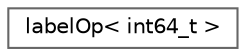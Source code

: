 digraph "Graphical Class Hierarchy"
{
 // LATEX_PDF_SIZE
  bgcolor="transparent";
  edge [fontname=Helvetica,fontsize=10,labelfontname=Helvetica,labelfontsize=10];
  node [fontname=Helvetica,fontsize=10,shape=box,height=0.2,width=0.4];
  rankdir="LR";
  Node0 [id="Node000000",label="labelOp\< int64_t \>",height=0.2,width=0.4,color="grey40", fillcolor="white", style="filled",URL="$structFoam_1_1labelOp_3_01int64__t_01_4.html",tooltip=" "];
}
